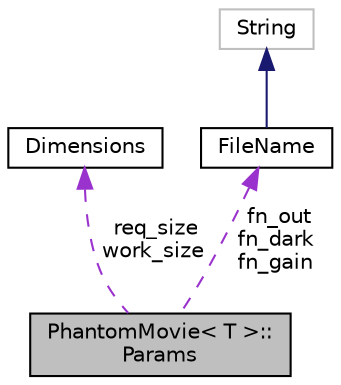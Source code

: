 digraph "PhantomMovie&lt; T &gt;::Params"
{
  edge [fontname="Helvetica",fontsize="10",labelfontname="Helvetica",labelfontsize="10"];
  node [fontname="Helvetica",fontsize="10",shape=record];
  Node1 [label="PhantomMovie\< T \>::\lParams",height=0.2,width=0.4,color="black", fillcolor="grey75", style="filled", fontcolor="black"];
  Node2 -> Node1 [dir="back",color="darkorchid3",fontsize="10",style="dashed",label=" req_size\nwork_size" ,fontname="Helvetica"];
  Node2 [label="Dimensions",height=0.2,width=0.4,color="black", fillcolor="white", style="filled",URL="$classDimensions.html"];
  Node3 -> Node1 [dir="back",color="darkorchid3",fontsize="10",style="dashed",label=" fn_out\nfn_dark\nfn_gain" ,fontname="Helvetica"];
  Node3 [label="FileName",height=0.2,width=0.4,color="black", fillcolor="white", style="filled",URL="$classFileName.html"];
  Node4 -> Node3 [dir="back",color="midnightblue",fontsize="10",style="solid",fontname="Helvetica"];
  Node4 [label="String",height=0.2,width=0.4,color="grey75", fillcolor="white", style="filled"];
}
